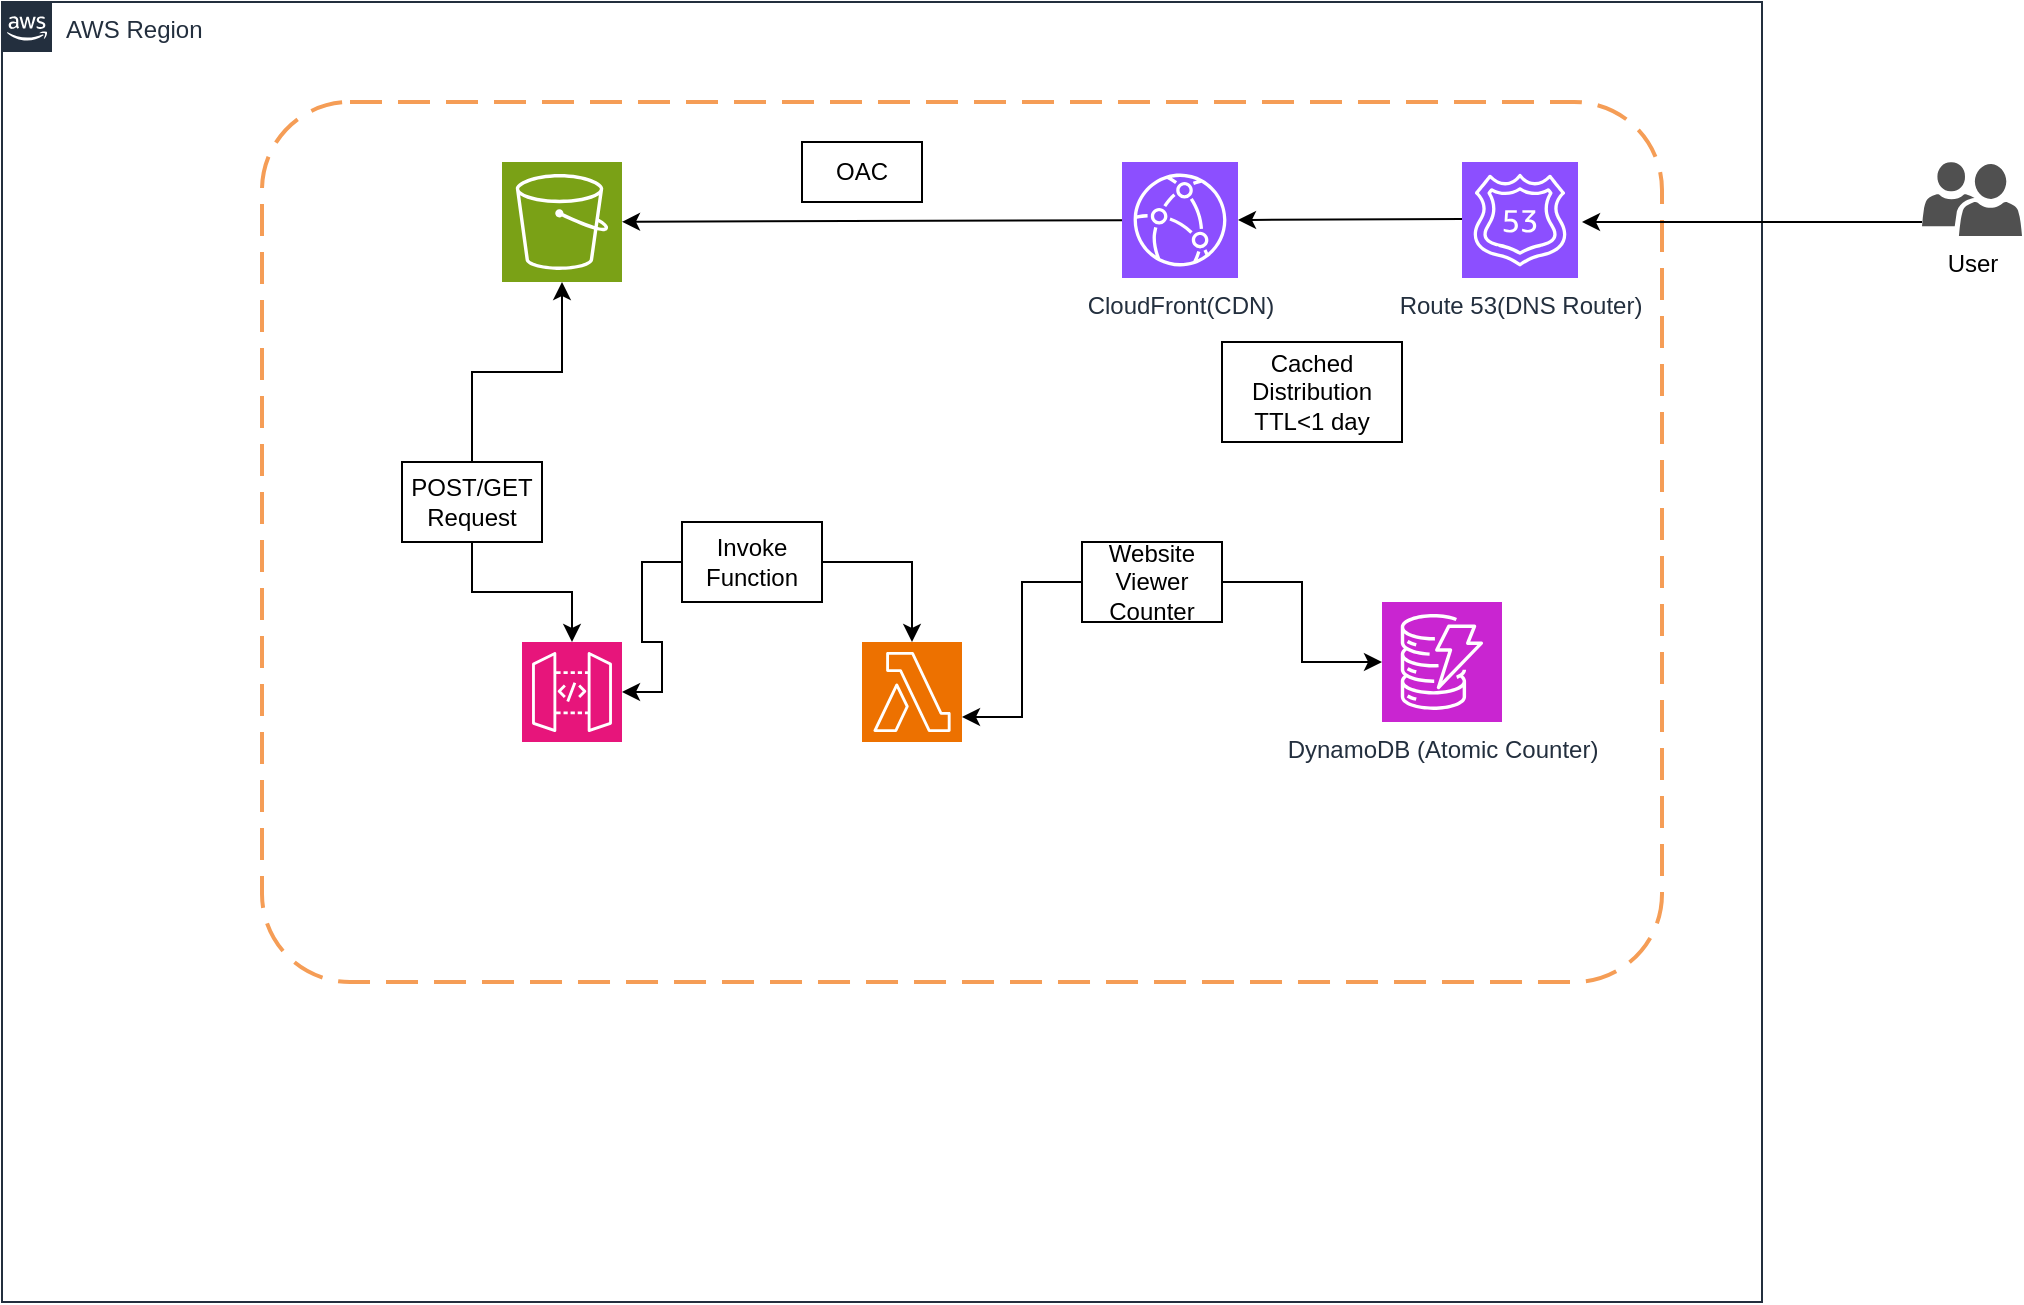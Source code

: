 <mxfile version="24.7.17">
  <diagram name="Page-1" id="IyFRSjIB1OWymfGwwwWB">
    <mxGraphModel dx="1687" dy="918" grid="1" gridSize="10" guides="1" tooltips="1" connect="1" arrows="1" fold="1" page="1" pageScale="1" pageWidth="850" pageHeight="1100" math="0" shadow="0">
      <root>
        <mxCell id="0" />
        <mxCell id="1" parent="0" />
        <mxCell id="aJpDnl_E3ih4D521yKXT-9" value="AWS Region" style="points=[[0,0],[0.25,0],[0.5,0],[0.75,0],[1,0],[1,0.25],[1,0.5],[1,0.75],[1,1],[0.75,1],[0.5,1],[0.25,1],[0,1],[0,0.75],[0,0.5],[0,0.25]];outlineConnect=0;gradientColor=none;html=1;whiteSpace=wrap;fontSize=12;fontStyle=0;container=1;pointerEvents=0;collapsible=0;recursiveResize=0;shape=mxgraph.aws4.group;grIcon=mxgraph.aws4.group_aws_cloud_alt;strokeColor=#232F3E;fillColor=none;verticalAlign=top;align=left;spacingLeft=30;fontColor=#232F3E;dashed=0;" vertex="1" parent="1">
          <mxGeometry x="80" y="120" width="880" height="650" as="geometry" />
        </mxCell>
        <mxCell id="aJpDnl_E3ih4D521yKXT-12" value="" style="rounded=1;arcSize=10;dashed=1;strokeColor=#F59D56;fillColor=none;gradientColor=none;dashPattern=8 4;strokeWidth=2;" vertex="1" parent="aJpDnl_E3ih4D521yKXT-9">
          <mxGeometry x="130" y="50" width="700" height="440" as="geometry" />
        </mxCell>
        <mxCell id="aJpDnl_E3ih4D521yKXT-13" value="Route 53(DNS Router)" style="sketch=0;points=[[0,0,0],[0.25,0,0],[0.5,0,0],[0.75,0,0],[1,0,0],[0,1,0],[0.25,1,0],[0.5,1,0],[0.75,1,0],[1,1,0],[0,0.25,0],[0,0.5,0],[0,0.75,0],[1,0.25,0],[1,0.5,0],[1,0.75,0]];outlineConnect=0;fontColor=#232F3E;fillColor=#8C4FFF;strokeColor=#ffffff;dashed=0;verticalLabelPosition=bottom;verticalAlign=top;align=center;html=1;fontSize=12;fontStyle=0;aspect=fixed;shape=mxgraph.aws4.resourceIcon;resIcon=mxgraph.aws4.route_53;" vertex="1" parent="aJpDnl_E3ih4D521yKXT-9">
          <mxGeometry x="730" y="80" width="58" height="58" as="geometry" />
        </mxCell>
        <mxCell id="aJpDnl_E3ih4D521yKXT-14" value="CloudFront(CDN)" style="sketch=0;points=[[0,0,0],[0.25,0,0],[0.5,0,0],[0.75,0,0],[1,0,0],[0,1,0],[0.25,1,0],[0.5,1,0],[0.75,1,0],[1,1,0],[0,0.25,0],[0,0.5,0],[0,0.75,0],[1,0.25,0],[1,0.5,0],[1,0.75,0]];outlineConnect=0;fontColor=#232F3E;fillColor=#8C4FFF;strokeColor=#ffffff;dashed=0;verticalLabelPosition=bottom;verticalAlign=top;align=center;html=1;fontSize=12;fontStyle=0;aspect=fixed;shape=mxgraph.aws4.resourceIcon;resIcon=mxgraph.aws4.cloudfront;" vertex="1" parent="aJpDnl_E3ih4D521yKXT-9">
          <mxGeometry x="560" y="80" width="58" height="58" as="geometry" />
        </mxCell>
        <mxCell id="aJpDnl_E3ih4D521yKXT-15" value="Cached Distribution&lt;div&gt;TTL&amp;lt;1 day&lt;/div&gt;" style="rounded=0;whiteSpace=wrap;html=1;" vertex="1" parent="aJpDnl_E3ih4D521yKXT-9">
          <mxGeometry x="610" y="170" width="90" height="50" as="geometry" />
        </mxCell>
        <mxCell id="aJpDnl_E3ih4D521yKXT-16" value="" style="sketch=0;points=[[0,0,0],[0.25,0,0],[0.5,0,0],[0.75,0,0],[1,0,0],[0,1,0],[0.25,1,0],[0.5,1,0],[0.75,1,0],[1,1,0],[0,0.25,0],[0,0.5,0],[0,0.75,0],[1,0.25,0],[1,0.5,0],[1,0.75,0]];outlineConnect=0;fontColor=#232F3E;fillColor=#7AA116;strokeColor=#ffffff;dashed=0;verticalLabelPosition=bottom;verticalAlign=top;align=center;html=1;fontSize=12;fontStyle=0;aspect=fixed;shape=mxgraph.aws4.resourceIcon;resIcon=mxgraph.aws4.s3;" vertex="1" parent="aJpDnl_E3ih4D521yKXT-9">
          <mxGeometry x="250" y="80" width="60" height="60" as="geometry" />
        </mxCell>
        <mxCell id="aJpDnl_E3ih4D521yKXT-17" value="" style="sketch=0;points=[[0,0,0],[0.25,0,0],[0.5,0,0],[0.75,0,0],[1,0,0],[0,1,0],[0.25,1,0],[0.5,1,0],[0.75,1,0],[1,1,0],[0,0.25,0],[0,0.5,0],[0,0.75,0],[1,0.25,0],[1,0.5,0],[1,0.75,0]];outlineConnect=0;fontColor=#232F3E;fillColor=#ED7100;strokeColor=#ffffff;dashed=0;verticalLabelPosition=bottom;verticalAlign=top;align=center;html=1;fontSize=12;fontStyle=0;aspect=fixed;shape=mxgraph.aws4.resourceIcon;resIcon=mxgraph.aws4.lambda;" vertex="1" parent="aJpDnl_E3ih4D521yKXT-9">
          <mxGeometry x="430" y="320" width="50" height="50" as="geometry" />
        </mxCell>
        <mxCell id="aJpDnl_E3ih4D521yKXT-18" value="" style="sketch=0;points=[[0,0,0],[0.25,0,0],[0.5,0,0],[0.75,0,0],[1,0,0],[0,1,0],[0.25,1,0],[0.5,1,0],[0.75,1,0],[1,1,0],[0,0.25,0],[0,0.5,0],[0,0.75,0],[1,0.25,0],[1,0.5,0],[1,0.75,0]];outlineConnect=0;fontColor=#232F3E;fillColor=#E7157B;strokeColor=#ffffff;dashed=0;verticalLabelPosition=bottom;verticalAlign=top;align=center;html=1;fontSize=12;fontStyle=0;aspect=fixed;shape=mxgraph.aws4.resourceIcon;resIcon=mxgraph.aws4.api_gateway;" vertex="1" parent="aJpDnl_E3ih4D521yKXT-9">
          <mxGeometry x="260" y="320" width="50" height="50" as="geometry" />
        </mxCell>
        <mxCell id="aJpDnl_E3ih4D521yKXT-19" value="DynamoDB (Atomic Counter)" style="sketch=0;points=[[0,0,0],[0.25,0,0],[0.5,0,0],[0.75,0,0],[1,0,0],[0,1,0],[0.25,1,0],[0.5,1,0],[0.75,1,0],[1,1,0],[0,0.25,0],[0,0.5,0],[0,0.75,0],[1,0.25,0],[1,0.5,0],[1,0.75,0]];outlineConnect=0;fontColor=#232F3E;fillColor=#C925D1;strokeColor=#ffffff;dashed=0;verticalLabelPosition=bottom;verticalAlign=top;align=center;html=1;fontSize=12;fontStyle=0;aspect=fixed;shape=mxgraph.aws4.resourceIcon;resIcon=mxgraph.aws4.dynamodb;" vertex="1" parent="aJpDnl_E3ih4D521yKXT-9">
          <mxGeometry x="690" y="300" width="60" height="60" as="geometry" />
        </mxCell>
        <mxCell id="aJpDnl_E3ih4D521yKXT-32" style="edgeStyle=orthogonalEdgeStyle;rounded=0;orthogonalLoop=1;jettySize=auto;html=1;" edge="1" parent="aJpDnl_E3ih4D521yKXT-9" source="aJpDnl_E3ih4D521yKXT-20" target="aJpDnl_E3ih4D521yKXT-18">
          <mxGeometry relative="1" as="geometry" />
        </mxCell>
        <mxCell id="aJpDnl_E3ih4D521yKXT-34" style="edgeStyle=orthogonalEdgeStyle;rounded=0;orthogonalLoop=1;jettySize=auto;html=1;" edge="1" parent="aJpDnl_E3ih4D521yKXT-9" source="aJpDnl_E3ih4D521yKXT-20" target="aJpDnl_E3ih4D521yKXT-16">
          <mxGeometry relative="1" as="geometry" />
        </mxCell>
        <mxCell id="aJpDnl_E3ih4D521yKXT-20" value="&lt;span style=&quot;font-weight: normal;&quot;&gt;POST/GET Request&lt;/span&gt;" style="rounded=0;whiteSpace=wrap;html=1;fontStyle=1" vertex="1" parent="aJpDnl_E3ih4D521yKXT-9">
          <mxGeometry x="200" y="230" width="70" height="40" as="geometry" />
        </mxCell>
        <mxCell id="aJpDnl_E3ih4D521yKXT-30" style="edgeStyle=orthogonalEdgeStyle;rounded=0;orthogonalLoop=1;jettySize=auto;html=1;" edge="1" parent="aJpDnl_E3ih4D521yKXT-9" source="aJpDnl_E3ih4D521yKXT-21" target="aJpDnl_E3ih4D521yKXT-17">
          <mxGeometry relative="1" as="geometry" />
        </mxCell>
        <mxCell id="aJpDnl_E3ih4D521yKXT-21" value="Invoke Function" style="rounded=0;whiteSpace=wrap;html=1;" vertex="1" parent="aJpDnl_E3ih4D521yKXT-9">
          <mxGeometry x="340" y="260" width="70" height="40" as="geometry" />
        </mxCell>
        <mxCell id="aJpDnl_E3ih4D521yKXT-22" value="Website Viewer Counter" style="rounded=0;whiteSpace=wrap;html=1;" vertex="1" parent="aJpDnl_E3ih4D521yKXT-9">
          <mxGeometry x="540" y="270" width="70" height="40" as="geometry" />
        </mxCell>
        <mxCell id="aJpDnl_E3ih4D521yKXT-23" value="OAC" style="rounded=0;whiteSpace=wrap;html=1;" vertex="1" parent="aJpDnl_E3ih4D521yKXT-9">
          <mxGeometry x="400" y="70" width="60" height="30" as="geometry" />
        </mxCell>
        <mxCell id="aJpDnl_E3ih4D521yKXT-25" value="" style="endArrow=classic;html=1;rounded=0;entryX=1;entryY=0.5;entryDx=0;entryDy=0;entryPerimeter=0;" edge="1" parent="aJpDnl_E3ih4D521yKXT-9" target="aJpDnl_E3ih4D521yKXT-14">
          <mxGeometry width="50" height="50" relative="1" as="geometry">
            <mxPoint x="730" y="108.49" as="sourcePoint" />
            <mxPoint x="618" y="111.516" as="targetPoint" />
          </mxGeometry>
        </mxCell>
        <mxCell id="aJpDnl_E3ih4D521yKXT-27" value="" style="endArrow=classic;html=1;rounded=0;" edge="1" parent="aJpDnl_E3ih4D521yKXT-9" source="aJpDnl_E3ih4D521yKXT-14" target="aJpDnl_E3ih4D521yKXT-16">
          <mxGeometry width="50" height="50" relative="1" as="geometry">
            <mxPoint x="450" y="158.49" as="sourcePoint" />
            <mxPoint x="478.689" y="80" as="targetPoint" />
          </mxGeometry>
        </mxCell>
        <mxCell id="aJpDnl_E3ih4D521yKXT-33" style="edgeStyle=orthogonalEdgeStyle;rounded=0;orthogonalLoop=1;jettySize=auto;html=1;entryX=1;entryY=0.5;entryDx=0;entryDy=0;entryPerimeter=0;" edge="1" parent="aJpDnl_E3ih4D521yKXT-9" source="aJpDnl_E3ih4D521yKXT-21" target="aJpDnl_E3ih4D521yKXT-18">
          <mxGeometry relative="1" as="geometry" />
        </mxCell>
        <mxCell id="aJpDnl_E3ih4D521yKXT-35" style="edgeStyle=orthogonalEdgeStyle;rounded=0;orthogonalLoop=1;jettySize=auto;html=1;entryX=1;entryY=0.75;entryDx=0;entryDy=0;entryPerimeter=0;" edge="1" parent="aJpDnl_E3ih4D521yKXT-9" source="aJpDnl_E3ih4D521yKXT-22" target="aJpDnl_E3ih4D521yKXT-17">
          <mxGeometry relative="1" as="geometry" />
        </mxCell>
        <mxCell id="aJpDnl_E3ih4D521yKXT-36" style="edgeStyle=orthogonalEdgeStyle;rounded=0;orthogonalLoop=1;jettySize=auto;html=1;entryX=0;entryY=0.5;entryDx=0;entryDy=0;entryPerimeter=0;" edge="1" parent="aJpDnl_E3ih4D521yKXT-9" source="aJpDnl_E3ih4D521yKXT-22" target="aJpDnl_E3ih4D521yKXT-19">
          <mxGeometry relative="1" as="geometry" />
        </mxCell>
        <mxCell id="aJpDnl_E3ih4D521yKXT-10" value="User" style="sketch=0;pointerEvents=1;shadow=0;dashed=0;html=1;strokeColor=none;labelPosition=center;verticalLabelPosition=bottom;verticalAlign=top;align=center;fillColor=#505050;shape=mxgraph.mscae.intune.user_group" vertex="1" parent="1">
          <mxGeometry x="1040" y="200" width="50" height="37" as="geometry" />
        </mxCell>
        <mxCell id="aJpDnl_E3ih4D521yKXT-24" value="" style="endArrow=classic;html=1;rounded=0;" edge="1" parent="1">
          <mxGeometry width="50" height="50" relative="1" as="geometry">
            <mxPoint x="1040" y="230" as="sourcePoint" />
            <mxPoint x="870" y="230" as="targetPoint" />
          </mxGeometry>
        </mxCell>
      </root>
    </mxGraphModel>
  </diagram>
</mxfile>
